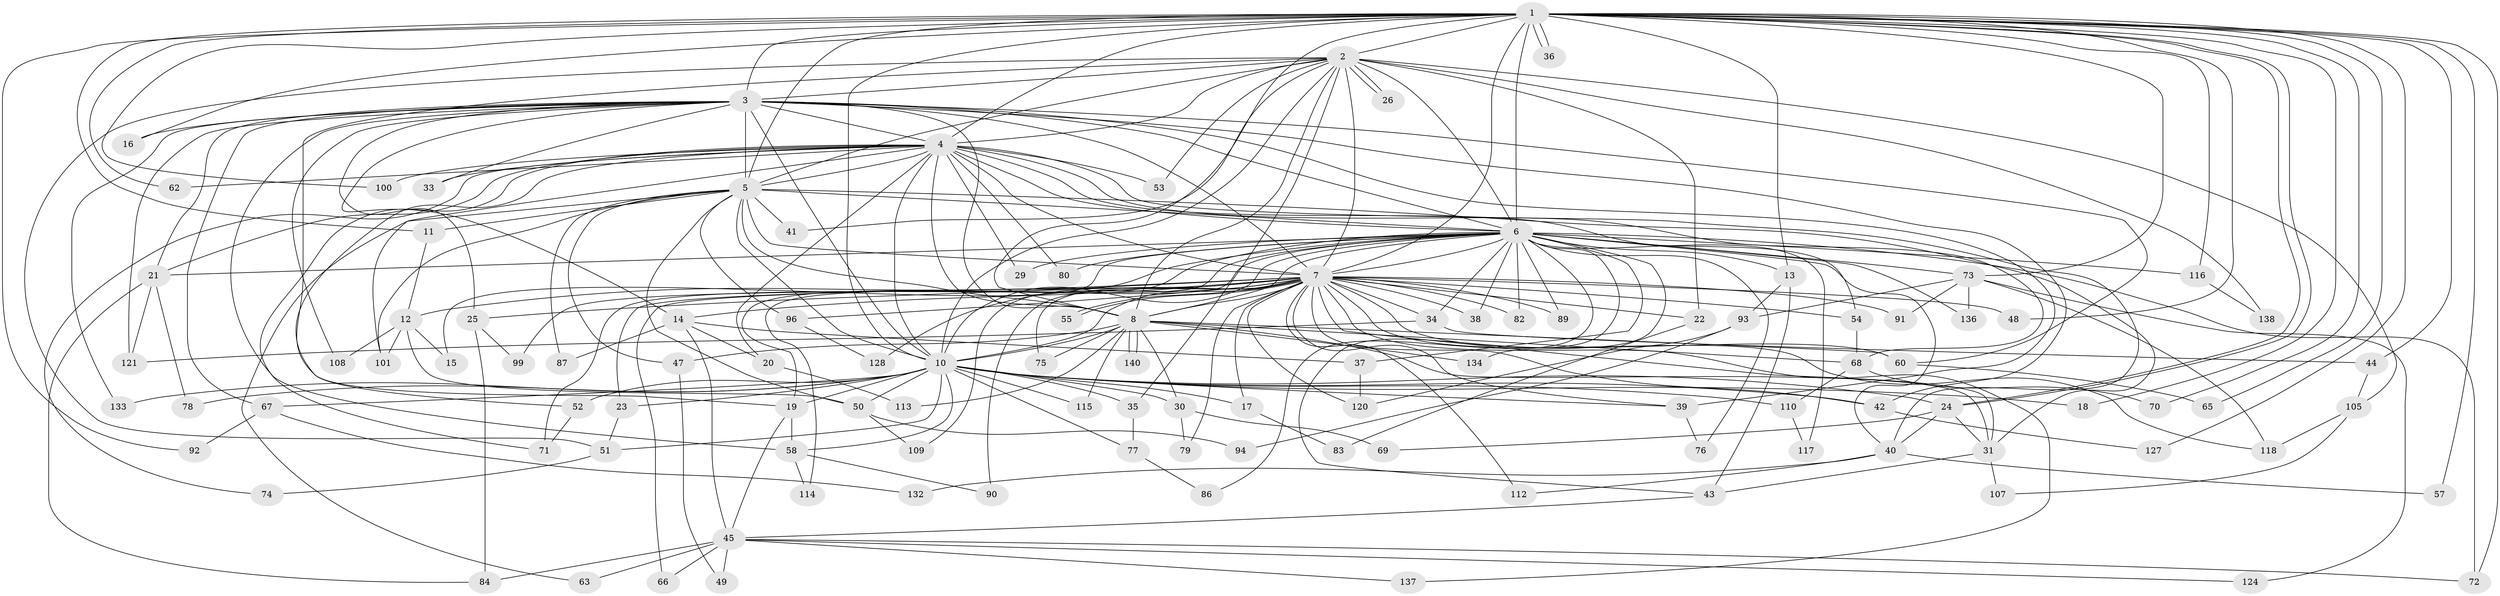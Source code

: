 // original degree distribution, {30: 0.0070921985815602835, 18: 0.0070921985815602835, 22: 0.0070921985815602835, 26: 0.0070921985815602835, 17: 0.0070921985815602835, 36: 0.0070921985815602835, 34: 0.0070921985815602835, 19: 0.0070921985815602835, 15: 0.0070921985815602835, 29: 0.0070921985815602835, 3: 0.19858156028368795, 5: 0.02127659574468085, 4: 0.11347517730496454, 6: 0.0425531914893617, 2: 0.5390070921985816, 10: 0.0070921985815602835, 7: 0.0070921985815602835}
// Generated by graph-tools (version 1.1) at 2025/11/02/27/25 16:11:01]
// undirected, 110 vertices, 260 edges
graph export_dot {
graph [start="1"]
  node [color=gray90,style=filled];
  1 [super="+97"];
  2 [super="+88"];
  3 [super="+56"];
  4 [super="+141"];
  5 [super="+32"];
  6 [super="+28"];
  7 [super="+9"];
  8 [super="+27"];
  10 [super="+104"];
  11;
  12 [super="+106"];
  13;
  14 [super="+125"];
  15;
  16;
  17;
  18;
  19 [super="+59"];
  20;
  21;
  22;
  23;
  24 [super="+46"];
  25 [super="+123"];
  26;
  29;
  30;
  31 [super="+129"];
  33;
  34;
  35;
  36;
  37 [super="+139"];
  38 [super="+61"];
  39 [super="+85"];
  40 [super="+131"];
  41;
  42 [super="+122"];
  43 [super="+130"];
  44;
  45 [super="+102"];
  47;
  48;
  49;
  50 [super="+64"];
  51 [super="+103"];
  52;
  53;
  54;
  55;
  57;
  58 [super="+111"];
  60 [super="+98"];
  62;
  63;
  65;
  66;
  67;
  68 [super="+135"];
  69;
  70;
  71 [super="+81"];
  72;
  73;
  74;
  75;
  76;
  77;
  78;
  79;
  80;
  82;
  83;
  84;
  86;
  87;
  89 [super="+95"];
  90;
  91;
  92;
  93;
  94;
  96;
  99;
  100;
  101;
  105;
  107;
  108;
  109;
  110;
  112;
  113;
  114;
  115;
  116;
  117;
  118 [super="+119"];
  120;
  121 [super="+126"];
  124;
  127;
  128;
  132;
  133;
  134;
  136;
  137;
  138;
  140;
  1 -- 2 [weight=2];
  1 -- 3;
  1 -- 4;
  1 -- 5;
  1 -- 6;
  1 -- 7 [weight=2];
  1 -- 8;
  1 -- 10;
  1 -- 11;
  1 -- 13;
  1 -- 16;
  1 -- 18;
  1 -- 24;
  1 -- 24;
  1 -- 36;
  1 -- 36;
  1 -- 44;
  1 -- 48;
  1 -- 57;
  1 -- 62;
  1 -- 65;
  1 -- 70;
  1 -- 72;
  1 -- 73;
  1 -- 92;
  1 -- 100;
  1 -- 116;
  1 -- 127;
  2 -- 3;
  2 -- 4;
  2 -- 5;
  2 -- 6;
  2 -- 7 [weight=2];
  2 -- 8;
  2 -- 10;
  2 -- 22;
  2 -- 26;
  2 -- 26;
  2 -- 35;
  2 -- 41;
  2 -- 51;
  2 -- 53;
  2 -- 105;
  2 -- 19;
  2 -- 138;
  3 -- 4;
  3 -- 5;
  3 -- 6;
  3 -- 7 [weight=2];
  3 -- 8;
  3 -- 10;
  3 -- 14;
  3 -- 16;
  3 -- 25;
  3 -- 33;
  3 -- 39;
  3 -- 42;
  3 -- 58;
  3 -- 60;
  3 -- 67;
  3 -- 108;
  3 -- 121;
  3 -- 133;
  3 -- 21;
  4 -- 5 [weight=2];
  4 -- 6;
  4 -- 7 [weight=2];
  4 -- 8 [weight=2];
  4 -- 10;
  4 -- 20;
  4 -- 21;
  4 -- 29;
  4 -- 33;
  4 -- 40;
  4 -- 52;
  4 -- 53;
  4 -- 54;
  4 -- 62;
  4 -- 71;
  4 -- 74;
  4 -- 80;
  4 -- 100;
  4 -- 101;
  4 -- 68;
  5 -- 6;
  5 -- 7 [weight=2];
  5 -- 8;
  5 -- 10;
  5 -- 11;
  5 -- 41;
  5 -- 63;
  5 -- 87;
  5 -- 96;
  5 -- 101;
  5 -- 50;
  5 -- 47;
  5 -- 31;
  6 -- 7 [weight=2];
  6 -- 8 [weight=2];
  6 -- 10 [weight=2];
  6 -- 13;
  6 -- 15;
  6 -- 19;
  6 -- 21;
  6 -- 29;
  6 -- 34;
  6 -- 37;
  6 -- 38;
  6 -- 40;
  6 -- 72;
  6 -- 73;
  6 -- 76;
  6 -- 80;
  6 -- 82;
  6 -- 86;
  6 -- 89 [weight=2];
  6 -- 99;
  6 -- 114;
  6 -- 116;
  6 -- 117;
  6 -- 134;
  6 -- 136;
  6 -- 71;
  6 -- 43;
  7 -- 8 [weight=2];
  7 -- 10 [weight=2];
  7 -- 12;
  7 -- 14;
  7 -- 22;
  7 -- 23;
  7 -- 25;
  7 -- 38 [weight=2];
  7 -- 48;
  7 -- 54;
  7 -- 55;
  7 -- 55;
  7 -- 60;
  7 -- 66;
  7 -- 75;
  7 -- 82;
  7 -- 89;
  7 -- 90;
  7 -- 96;
  7 -- 109;
  7 -- 112;
  7 -- 118;
  7 -- 120;
  7 -- 128;
  7 -- 137;
  7 -- 34;
  7 -- 42;
  7 -- 79;
  7 -- 17;
  7 -- 91;
  7 -- 31;
  7 -- 39;
  8 -- 10;
  8 -- 30;
  8 -- 68;
  8 -- 113;
  8 -- 115;
  8 -- 134;
  8 -- 140;
  8 -- 140;
  8 -- 60;
  8 -- 75;
  8 -- 31;
  8 -- 47;
  10 -- 17;
  10 -- 18;
  10 -- 19 [weight=2];
  10 -- 23;
  10 -- 30;
  10 -- 35;
  10 -- 39;
  10 -- 50;
  10 -- 52;
  10 -- 67;
  10 -- 77;
  10 -- 78;
  10 -- 110;
  10 -- 115;
  10 -- 42;
  10 -- 133;
  10 -- 58;
  10 -- 51;
  10 -- 24;
  11 -- 12;
  12 -- 15;
  12 -- 50;
  12 -- 108;
  12 -- 101;
  13 -- 43;
  13 -- 93;
  14 -- 20;
  14 -- 37;
  14 -- 87;
  14 -- 45;
  17 -- 83;
  19 -- 45;
  19 -- 58;
  20 -- 113;
  21 -- 78;
  21 -- 84;
  21 -- 121;
  22 -- 83;
  23 -- 51;
  24 -- 31;
  24 -- 69;
  24 -- 40;
  25 -- 99;
  25 -- 84;
  30 -- 69;
  30 -- 79;
  31 -- 43;
  31 -- 107;
  34 -- 44;
  34 -- 121;
  35 -- 77;
  37 -- 120;
  39 -- 76;
  40 -- 57;
  40 -- 112;
  40 -- 132;
  42 -- 127;
  43 -- 45;
  44 -- 105;
  45 -- 49;
  45 -- 63;
  45 -- 66;
  45 -- 84;
  45 -- 124;
  45 -- 137;
  45 -- 72;
  47 -- 49;
  50 -- 109;
  50 -- 94;
  51 -- 74;
  52 -- 71;
  54 -- 68;
  58 -- 90;
  58 -- 114;
  60 -- 65;
  67 -- 92;
  67 -- 132;
  68 -- 70;
  68 -- 110;
  73 -- 91;
  73 -- 93;
  73 -- 124;
  73 -- 136;
  73 -- 118;
  77 -- 86;
  93 -- 94;
  93 -- 120;
  96 -- 128;
  105 -- 107;
  105 -- 118;
  110 -- 117;
  116 -- 138;
}

